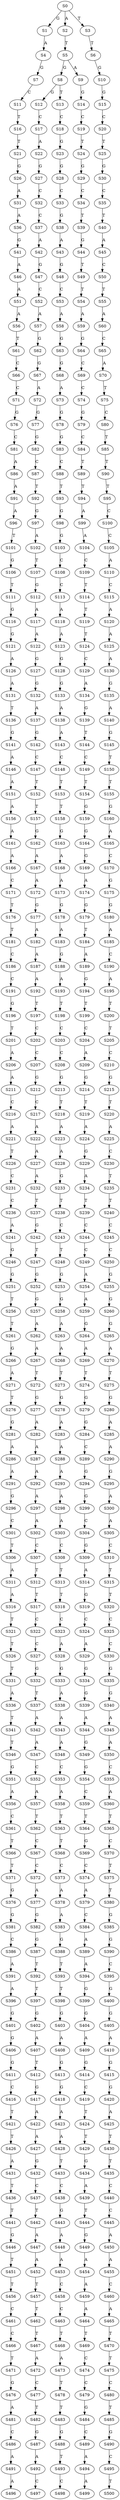 strict digraph  {
	S0 -> S1 [ label = G ];
	S0 -> S2 [ label = A ];
	S0 -> S3 [ label = T ];
	S1 -> S4 [ label = A ];
	S2 -> S5 [ label = T ];
	S3 -> S6 [ label = T ];
	S4 -> S7 [ label = G ];
	S5 -> S8 [ label = G ];
	S5 -> S9 [ label = A ];
	S6 -> S10 [ label = G ];
	S7 -> S11 [ label = C ];
	S8 -> S12 [ label = G ];
	S8 -> S13 [ label = T ];
	S9 -> S14 [ label = G ];
	S10 -> S15 [ label = G ];
	S11 -> S16 [ label = T ];
	S12 -> S17 [ label = C ];
	S13 -> S18 [ label = C ];
	S14 -> S19 [ label = C ];
	S15 -> S20 [ label = C ];
	S16 -> S21 [ label = T ];
	S17 -> S22 [ label = A ];
	S18 -> S23 [ label = G ];
	S19 -> S24 [ label = T ];
	S20 -> S25 [ label = T ];
	S21 -> S26 [ label = G ];
	S22 -> S27 [ label = G ];
	S23 -> S28 [ label = G ];
	S24 -> S29 [ label = G ];
	S25 -> S30 [ label = G ];
	S26 -> S31 [ label = A ];
	S27 -> S32 [ label = C ];
	S28 -> S33 [ label = C ];
	S29 -> S34 [ label = C ];
	S30 -> S35 [ label = C ];
	S31 -> S36 [ label = A ];
	S32 -> S37 [ label = C ];
	S33 -> S38 [ label = G ];
	S34 -> S39 [ label = T ];
	S35 -> S40 [ label = T ];
	S36 -> S41 [ label = G ];
	S37 -> S42 [ label = A ];
	S38 -> S43 [ label = A ];
	S39 -> S44 [ label = G ];
	S40 -> S45 [ label = A ];
	S41 -> S46 [ label = A ];
	S42 -> S47 [ label = G ];
	S43 -> S48 [ label = G ];
	S44 -> S49 [ label = T ];
	S45 -> S50 [ label = C ];
	S46 -> S51 [ label = A ];
	S47 -> S52 [ label = C ];
	S48 -> S53 [ label = C ];
	S49 -> S54 [ label = T ];
	S50 -> S55 [ label = T ];
	S51 -> S56 [ label = A ];
	S52 -> S57 [ label = A ];
	S53 -> S58 [ label = A ];
	S54 -> S59 [ label = A ];
	S55 -> S60 [ label = A ];
	S56 -> S61 [ label = T ];
	S57 -> S62 [ label = G ];
	S58 -> S63 [ label = G ];
	S59 -> S64 [ label = G ];
	S60 -> S65 [ label = C ];
	S61 -> S66 [ label = C ];
	S62 -> S67 [ label = G ];
	S63 -> S68 [ label = G ];
	S64 -> S69 [ label = C ];
	S65 -> S70 [ label = A ];
	S66 -> S71 [ label = C ];
	S67 -> S72 [ label = A ];
	S68 -> S73 [ label = A ];
	S69 -> S74 [ label = C ];
	S70 -> S75 [ label = T ];
	S71 -> S76 [ label = G ];
	S72 -> S77 [ label = G ];
	S73 -> S78 [ label = G ];
	S74 -> S79 [ label = G ];
	S75 -> S80 [ label = C ];
	S76 -> S81 [ label = C ];
	S77 -> S82 [ label = G ];
	S78 -> S83 [ label = G ];
	S79 -> S84 [ label = C ];
	S80 -> S85 [ label = T ];
	S81 -> S86 [ label = A ];
	S82 -> S87 [ label = C ];
	S83 -> S88 [ label = C ];
	S84 -> S89 [ label = T ];
	S85 -> S90 [ label = T ];
	S86 -> S91 [ label = A ];
	S87 -> S92 [ label = T ];
	S88 -> S93 [ label = T ];
	S89 -> S94 [ label = T ];
	S90 -> S95 [ label = T ];
	S91 -> S96 [ label = A ];
	S92 -> S97 [ label = G ];
	S93 -> S98 [ label = G ];
	S94 -> S99 [ label = A ];
	S95 -> S100 [ label = C ];
	S96 -> S101 [ label = T ];
	S97 -> S102 [ label = A ];
	S98 -> S103 [ label = G ];
	S99 -> S104 [ label = A ];
	S100 -> S105 [ label = C ];
	S101 -> S106 [ label = G ];
	S102 -> S107 [ label = T ];
	S103 -> S108 [ label = C ];
	S104 -> S109 [ label = C ];
	S105 -> S110 [ label = A ];
	S106 -> S111 [ label = T ];
	S107 -> S112 [ label = G ];
	S108 -> S113 [ label = C ];
	S109 -> S114 [ label = T ];
	S110 -> S115 [ label = C ];
	S111 -> S116 [ label = G ];
	S112 -> S117 [ label = A ];
	S113 -> S118 [ label = A ];
	S114 -> S119 [ label = T ];
	S115 -> S120 [ label = A ];
	S116 -> S121 [ label = G ];
	S117 -> S122 [ label = A ];
	S118 -> S123 [ label = A ];
	S119 -> S124 [ label = T ];
	S120 -> S125 [ label = A ];
	S121 -> S126 [ label = A ];
	S122 -> S127 [ label = G ];
	S123 -> S128 [ label = G ];
	S124 -> S129 [ label = C ];
	S125 -> S130 [ label = A ];
	S126 -> S131 [ label = A ];
	S127 -> S132 [ label = G ];
	S128 -> S133 [ label = G ];
	S129 -> S134 [ label = A ];
	S130 -> S135 [ label = G ];
	S131 -> S136 [ label = T ];
	S132 -> S137 [ label = A ];
	S133 -> S138 [ label = A ];
	S134 -> S139 [ label = G ];
	S135 -> S140 [ label = A ];
	S136 -> S141 [ label = G ];
	S137 -> S142 [ label = G ];
	S138 -> S143 [ label = A ];
	S139 -> S144 [ label = T ];
	S140 -> S145 [ label = G ];
	S141 -> S146 [ label = A ];
	S142 -> S147 [ label = C ];
	S143 -> S148 [ label = C ];
	S144 -> S149 [ label = C ];
	S145 -> S150 [ label = T ];
	S146 -> S151 [ label = A ];
	S147 -> S152 [ label = T ];
	S148 -> S153 [ label = T ];
	S149 -> S154 [ label = T ];
	S150 -> S155 [ label = T ];
	S151 -> S156 [ label = A ];
	S152 -> S157 [ label = T ];
	S153 -> S158 [ label = T ];
	S154 -> S159 [ label = G ];
	S155 -> S160 [ label = G ];
	S156 -> S161 [ label = A ];
	S157 -> S162 [ label = G ];
	S158 -> S163 [ label = G ];
	S159 -> S164 [ label = G ];
	S160 -> S165 [ label = A ];
	S161 -> S166 [ label = A ];
	S162 -> S167 [ label = A ];
	S163 -> S168 [ label = A ];
	S164 -> S169 [ label = G ];
	S165 -> S170 [ label = C ];
	S166 -> S171 [ label = C ];
	S167 -> S172 [ label = A ];
	S168 -> S173 [ label = A ];
	S169 -> S174 [ label = A ];
	S170 -> S175 [ label = G ];
	S171 -> S176 [ label = T ];
	S172 -> S177 [ label = G ];
	S173 -> S178 [ label = G ];
	S174 -> S179 [ label = G ];
	S175 -> S180 [ label = G ];
	S176 -> S181 [ label = T ];
	S177 -> S182 [ label = A ];
	S178 -> S183 [ label = A ];
	S179 -> S184 [ label = T ];
	S180 -> S185 [ label = A ];
	S181 -> S186 [ label = C ];
	S182 -> S187 [ label = A ];
	S183 -> S188 [ label = G ];
	S184 -> S189 [ label = A ];
	S185 -> S190 [ label = C ];
	S186 -> S191 [ label = C ];
	S187 -> S192 [ label = A ];
	S188 -> S193 [ label = A ];
	S189 -> S194 [ label = G ];
	S190 -> S195 [ label = A ];
	S191 -> S196 [ label = G ];
	S192 -> S197 [ label = T ];
	S193 -> S198 [ label = T ];
	S194 -> S199 [ label = T ];
	S195 -> S200 [ label = T ];
	S196 -> S201 [ label = T ];
	S197 -> S202 [ label = C ];
	S198 -> S203 [ label = C ];
	S199 -> S204 [ label = C ];
	S200 -> S205 [ label = T ];
	S201 -> S206 [ label = A ];
	S202 -> S207 [ label = C ];
	S203 -> S208 [ label = C ];
	S204 -> S209 [ label = A ];
	S205 -> S210 [ label = C ];
	S206 -> S211 [ label = A ];
	S207 -> S212 [ label = G ];
	S208 -> S213 [ label = G ];
	S209 -> S214 [ label = G ];
	S210 -> S215 [ label = G ];
	S211 -> S216 [ label = C ];
	S212 -> S217 [ label = C ];
	S213 -> S218 [ label = T ];
	S214 -> S219 [ label = T ];
	S215 -> S220 [ label = T ];
	S216 -> S221 [ label = A ];
	S217 -> S222 [ label = A ];
	S218 -> S223 [ label = A ];
	S219 -> S224 [ label = A ];
	S220 -> S225 [ label = A ];
	S221 -> S226 [ label = T ];
	S222 -> S227 [ label = A ];
	S223 -> S228 [ label = A ];
	S224 -> S229 [ label = G ];
	S225 -> S230 [ label = C ];
	S226 -> S231 [ label = C ];
	S227 -> S232 [ label = A ];
	S228 -> S233 [ label = G ];
	S229 -> S234 [ label = A ];
	S230 -> S235 [ label = T ];
	S231 -> S236 [ label = C ];
	S232 -> S237 [ label = T ];
	S233 -> S238 [ label = T ];
	S234 -> S239 [ label = T ];
	S235 -> S240 [ label = T ];
	S236 -> S241 [ label = A ];
	S237 -> S242 [ label = G ];
	S238 -> S243 [ label = C ];
	S239 -> S244 [ label = C ];
	S240 -> S245 [ label = C ];
	S241 -> S246 [ label = G ];
	S242 -> S247 [ label = T ];
	S243 -> S248 [ label = T ];
	S244 -> S249 [ label = C ];
	S245 -> S250 [ label = C ];
	S246 -> S251 [ label = G ];
	S247 -> S252 [ label = G ];
	S248 -> S253 [ label = G ];
	S249 -> S254 [ label = A ];
	S250 -> S255 [ label = G ];
	S251 -> S256 [ label = T ];
	S252 -> S257 [ label = G ];
	S253 -> S258 [ label = G ];
	S254 -> S259 [ label = A ];
	S255 -> S260 [ label = G ];
	S256 -> S261 [ label = T ];
	S257 -> S262 [ label = A ];
	S258 -> S263 [ label = A ];
	S259 -> S264 [ label = G ];
	S260 -> S265 [ label = G ];
	S261 -> S266 [ label = G ];
	S262 -> S267 [ label = A ];
	S263 -> S268 [ label = A ];
	S264 -> S269 [ label = A ];
	S265 -> S270 [ label = A ];
	S266 -> S271 [ label = A ];
	S267 -> S272 [ label = T ];
	S268 -> S273 [ label = T ];
	S269 -> S274 [ label = T ];
	S270 -> S275 [ label = T ];
	S271 -> S276 [ label = T ];
	S272 -> S277 [ label = G ];
	S273 -> S278 [ label = G ];
	S274 -> S279 [ label = G ];
	S275 -> S280 [ label = G ];
	S276 -> S281 [ label = G ];
	S277 -> S282 [ label = A ];
	S278 -> S283 [ label = A ];
	S279 -> S284 [ label = G ];
	S280 -> S285 [ label = A ];
	S281 -> S286 [ label = A ];
	S282 -> S287 [ label = A ];
	S283 -> S288 [ label = A ];
	S284 -> S289 [ label = C ];
	S285 -> S290 [ label = A ];
	S286 -> S291 [ label = A ];
	S287 -> S292 [ label = A ];
	S288 -> S293 [ label = A ];
	S289 -> S294 [ label = G ];
	S290 -> S295 [ label = G ];
	S291 -> S296 [ label = G ];
	S292 -> S297 [ label = A ];
	S293 -> S298 [ label = A ];
	S294 -> S299 [ label = G ];
	S295 -> S300 [ label = A ];
	S296 -> S301 [ label = C ];
	S297 -> S302 [ label = A ];
	S298 -> S303 [ label = A ];
	S299 -> S304 [ label = C ];
	S300 -> S305 [ label = A ];
	S301 -> S306 [ label = T ];
	S302 -> S307 [ label = C ];
	S303 -> S308 [ label = C ];
	S304 -> S309 [ label = G ];
	S305 -> S310 [ label = C ];
	S306 -> S311 [ label = A ];
	S307 -> S312 [ label = T ];
	S308 -> S313 [ label = T ];
	S309 -> S314 [ label = A ];
	S310 -> S315 [ label = T ];
	S311 -> S316 [ label = A ];
	S312 -> S317 [ label = T ];
	S313 -> S318 [ label = T ];
	S314 -> S319 [ label = G ];
	S315 -> S320 [ label = T ];
	S316 -> S321 [ label = T ];
	S317 -> S322 [ label = C ];
	S318 -> S323 [ label = C ];
	S319 -> S324 [ label = C ];
	S320 -> S325 [ label = C ];
	S321 -> S326 [ label = T ];
	S322 -> S327 [ label = C ];
	S323 -> S328 [ label = A ];
	S324 -> S329 [ label = A ];
	S325 -> S330 [ label = C ];
	S326 -> S331 [ label = T ];
	S327 -> S332 [ label = G ];
	S328 -> S333 [ label = G ];
	S329 -> S334 [ label = G ];
	S330 -> S335 [ label = G ];
	S331 -> S336 [ label = A ];
	S332 -> S337 [ label = T ];
	S333 -> S338 [ label = A ];
	S334 -> S339 [ label = G ];
	S335 -> S340 [ label = G ];
	S336 -> S341 [ label = T ];
	S337 -> S342 [ label = A ];
	S338 -> S343 [ label = A ];
	S339 -> S344 [ label = A ];
	S340 -> S345 [ label = A ];
	S341 -> S346 [ label = T ];
	S342 -> S347 [ label = A ];
	S343 -> S348 [ label = A ];
	S344 -> S349 [ label = G ];
	S345 -> S350 [ label = A ];
	S346 -> S351 [ label = G ];
	S347 -> S352 [ label = C ];
	S348 -> S353 [ label = C ];
	S349 -> S354 [ label = G ];
	S350 -> S355 [ label = C ];
	S351 -> S356 [ label = A ];
	S352 -> S357 [ label = A ];
	S353 -> S358 [ label = A ];
	S354 -> S359 [ label = C ];
	S355 -> S360 [ label = A ];
	S356 -> S361 [ label = C ];
	S357 -> S362 [ label = T ];
	S358 -> S363 [ label = T ];
	S359 -> S364 [ label = T ];
	S360 -> S365 [ label = T ];
	S361 -> S366 [ label = T ];
	S362 -> S367 [ label = C ];
	S363 -> S368 [ label = T ];
	S364 -> S369 [ label = G ];
	S365 -> S370 [ label = C ];
	S366 -> S371 [ label = T ];
	S367 -> S372 [ label = C ];
	S368 -> S373 [ label = C ];
	S369 -> S374 [ label = C ];
	S370 -> S375 [ label = T ];
	S371 -> S376 [ label = G ];
	S372 -> S377 [ label = A ];
	S373 -> S378 [ label = A ];
	S374 -> S379 [ label = A ];
	S375 -> S380 [ label = T ];
	S376 -> S381 [ label = G ];
	S377 -> S382 [ label = G ];
	S378 -> S383 [ label = A ];
	S379 -> S384 [ label = C ];
	S380 -> S385 [ label = G ];
	S381 -> S386 [ label = C ];
	S382 -> S387 [ label = G ];
	S383 -> S388 [ label = G ];
	S384 -> S389 [ label = A ];
	S385 -> S390 [ label = G ];
	S386 -> S391 [ label = A ];
	S387 -> S392 [ label = T ];
	S388 -> S393 [ label = T ];
	S389 -> S394 [ label = A ];
	S390 -> S395 [ label = C ];
	S391 -> S396 [ label = A ];
	S392 -> S397 [ label = T ];
	S393 -> S398 [ label = T ];
	S394 -> S399 [ label = G ];
	S395 -> S400 [ label = G ];
	S396 -> S401 [ label = G ];
	S397 -> S402 [ label = G ];
	S398 -> S403 [ label = G ];
	S399 -> S404 [ label = G ];
	S400 -> S405 [ label = G ];
	S401 -> S406 [ label = G ];
	S402 -> S407 [ label = A ];
	S403 -> S408 [ label = A ];
	S404 -> S409 [ label = A ];
	S405 -> S410 [ label = A ];
	S406 -> S411 [ label = G ];
	S407 -> S412 [ label = T ];
	S408 -> S413 [ label = G ];
	S409 -> S414 [ label = G ];
	S410 -> S415 [ label = G ];
	S411 -> S416 [ label = C ];
	S412 -> S417 [ label = G ];
	S413 -> S418 [ label = G ];
	S414 -> S419 [ label = C ];
	S415 -> S420 [ label = G ];
	S416 -> S421 [ label = T ];
	S417 -> S422 [ label = A ];
	S418 -> S423 [ label = A ];
	S419 -> S424 [ label = T ];
	S420 -> S425 [ label = A ];
	S421 -> S426 [ label = T ];
	S422 -> S427 [ label = A ];
	S423 -> S428 [ label = A ];
	S424 -> S429 [ label = T ];
	S425 -> S430 [ label = T ];
	S426 -> S431 [ label = A ];
	S427 -> S432 [ label = G ];
	S428 -> S433 [ label = T ];
	S429 -> S434 [ label = G ];
	S430 -> S435 [ label = T ];
	S431 -> S436 [ label = T ];
	S432 -> S437 [ label = C ];
	S433 -> S438 [ label = C ];
	S434 -> S439 [ label = A ];
	S435 -> S440 [ label = C ];
	S436 -> S441 [ label = T ];
	S437 -> S442 [ label = T ];
	S438 -> S443 [ label = G ];
	S439 -> S444 [ label = T ];
	S440 -> S445 [ label = C ];
	S441 -> S446 [ label = G ];
	S442 -> S447 [ label = A ];
	S443 -> S448 [ label = A ];
	S444 -> S449 [ label = G ];
	S445 -> S450 [ label = A ];
	S446 -> S451 [ label = T ];
	S447 -> S452 [ label = A ];
	S448 -> S453 [ label = A ];
	S449 -> S454 [ label = A ];
	S450 -> S455 [ label = A ];
	S451 -> S456 [ label = T ];
	S452 -> S457 [ label = T ];
	S453 -> S458 [ label = C ];
	S454 -> S459 [ label = A ];
	S455 -> S460 [ label = C ];
	S456 -> S461 [ label = C ];
	S457 -> S462 [ label = T ];
	S458 -> S463 [ label = C ];
	S459 -> S464 [ label = A ];
	S460 -> S465 [ label = A ];
	S461 -> S466 [ label = C ];
	S462 -> S467 [ label = T ];
	S463 -> S468 [ label = T ];
	S464 -> S469 [ label = T ];
	S465 -> S470 [ label = T ];
	S466 -> S471 [ label = T ];
	S467 -> S472 [ label = A ];
	S468 -> S473 [ label = A ];
	S469 -> S474 [ label = C ];
	S470 -> S475 [ label = T ];
	S471 -> S476 [ label = G ];
	S472 -> S477 [ label = C ];
	S473 -> S478 [ label = T ];
	S474 -> S479 [ label = C ];
	S475 -> S480 [ label = C ];
	S476 -> S481 [ label = A ];
	S477 -> S482 [ label = T ];
	S478 -> S483 [ label = T ];
	S479 -> S484 [ label = G ];
	S480 -> S485 [ label = T ];
	S481 -> S486 [ label = C ];
	S482 -> S487 [ label = G ];
	S483 -> S488 [ label = G ];
	S484 -> S489 [ label = C ];
	S485 -> S490 [ label = G ];
	S486 -> S491 [ label = A ];
	S487 -> S492 [ label = A ];
	S488 -> S493 [ label = T ];
	S489 -> S494 [ label = A ];
	S490 -> S495 [ label = C ];
	S491 -> S496 [ label = A ];
	S492 -> S497 [ label = C ];
	S493 -> S498 [ label = C ];
	S494 -> S499 [ label = A ];
	S495 -> S500 [ label = T ];
}
